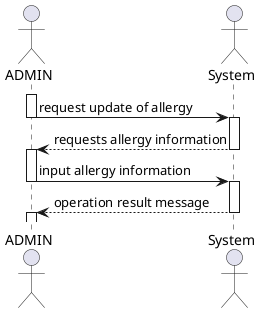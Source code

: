 @startuml

actor ADMIN as admin
actor System as sys


activate admin

admin -> sys : request update of allergy
deactivate admin
activate sys

sys --> admin : requests allergy information
deactivate sys
activate admin

admin -> sys : input allergy information
deactivate admin
activate sys

sys --> admin : operation result message
deactivate sys
activate admin

@enduml